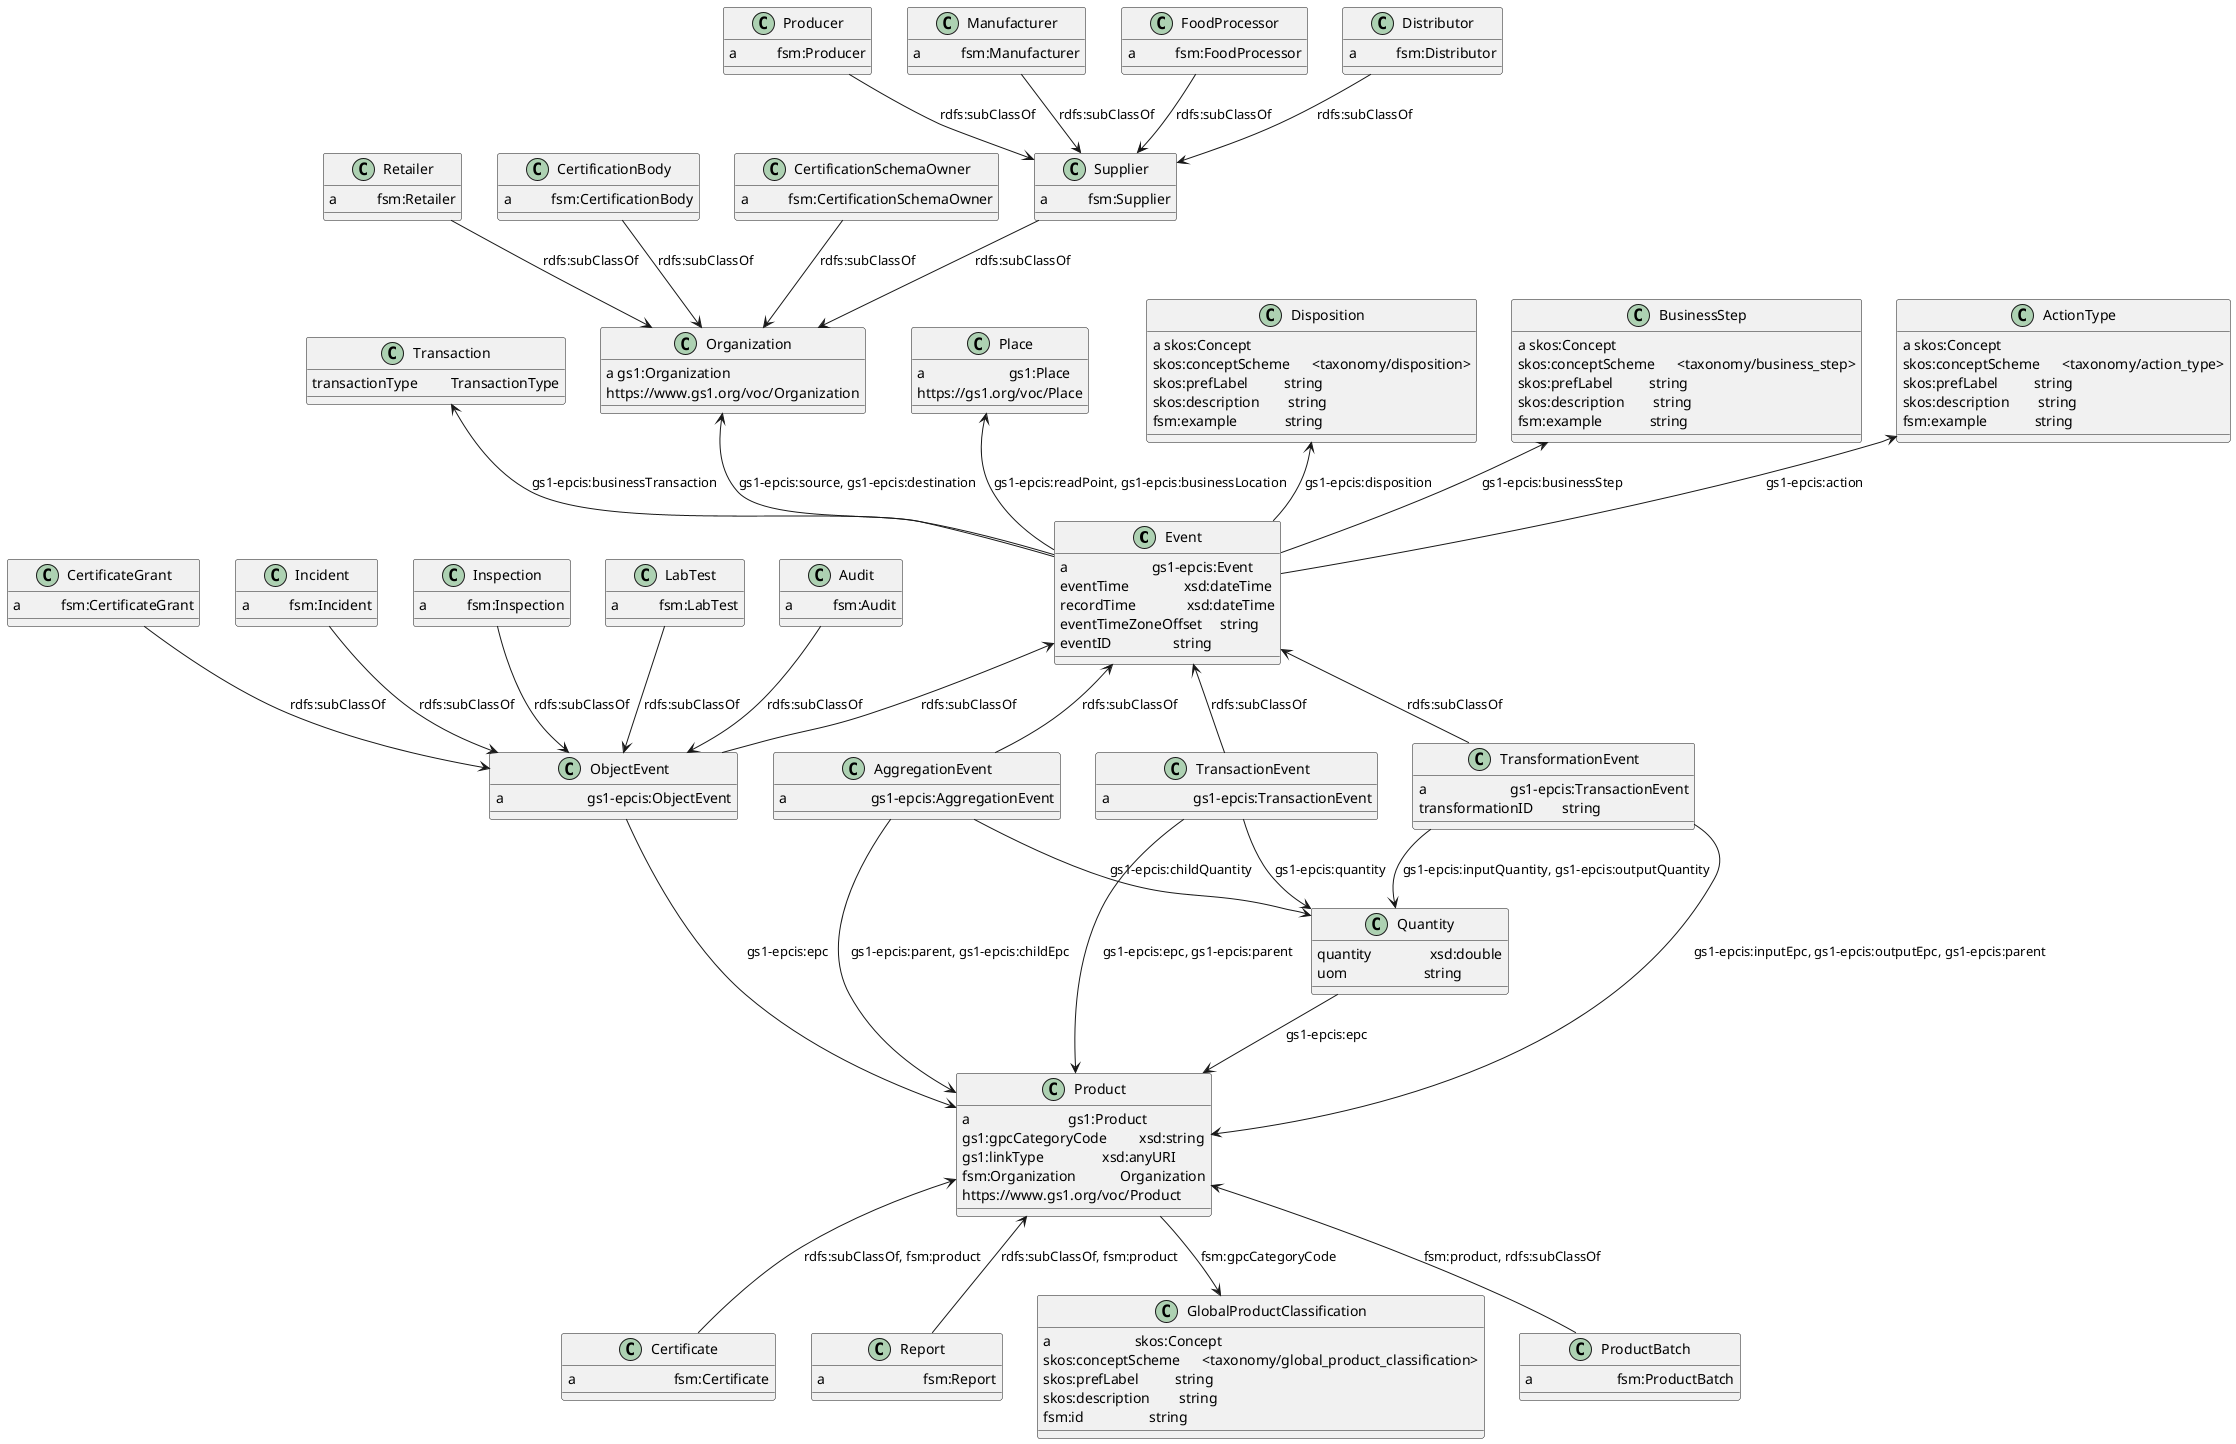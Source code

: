 @startuml

class Event {
    a                       gs1-epcis:Event 
    eventTime               xsd:dateTime
    recordTime              xsd:dateTime
    eventTimeZoneOffset     string
    eventID                 string
}

class ObjectEvent {
    a                       gs1-epcis:ObjectEvent
} 

class AggregationEvent {
    a                       gs1-epcis:AggregationEvent
} 

class TransactionEvent {
    a                       gs1-epcis:TransactionEvent
}

class TransformationEvent {
    a                       gs1-epcis:TransactionEvent
    transformationID        string
}

class Product {
    a                           gs1:Product
    gs1:gpcCategoryCode         xsd:string
    gs1:linkType                xsd:anyURI
    fsm:Organization            Organization
    https://www.gs1.org/voc/Product
}

class Organization {
    a gs1:Organization
    https://www.gs1.org/voc/Organization
}

class Transaction {
    transactionType         TransactionType
}

class Place {
    a                       gs1:Place
    https://gs1.org/voc/Place
}

class BusinessStep {
    a skos:Concept
    skos:conceptScheme      <taxonomy/business_step>
    skos:prefLabel          string
    skos:description        string
    fsm:example             string
}

class Disposition {
    a skos:Concept
    skos:conceptScheme      <taxonomy/disposition>
    skos:prefLabel          string
    skos:description        string
    fsm:example             string
}

class ActionType {
    a skos:Concept
    skos:conceptScheme      <taxonomy/action_type>
    skos:prefLabel          string
    skos:description        string
    fsm:example             string
}

class Quantity {
    quantity                xsd:double
    uom                     string
}


Event -up-> ActionType : gs1-epcis:action
Event -up-> BusinessStep : gs1-epcis:businessStep
Event -up-> Disposition : gs1-epcis:disposition
Event -up-> Place : gs1-epcis:readPoint, gs1-epcis:businessLocation
Event -up->  Organization : gs1-epcis:source, gs1-epcis:destination                  
Event -up->  Transaction : gs1-epcis:businessTransaction

ObjectEvent -->  Product : gs1-epcis:epc

AggregationEvent -->  Product : gs1-epcis:parent, gs1-epcis:childEpc
AggregationEvent -->  Quantity : gs1-epcis:childQuantity

TransactionEvent -->  Product : gs1-epcis:epc, gs1-epcis:parent
TransactionEvent -->  Quantity : gs1-epcis:quantity

TransformationEvent -->  Product : gs1-epcis:inputEpc, gs1-epcis:outputEpc, gs1-epcis:parent
TransformationEvent -->  Quantity : gs1-epcis:inputQuantity, gs1-epcis:outputQuantity

Quantity --> Product : gs1-epcis:epc

ObjectEvent -up-> Event : rdfs:subClassOf
AggregationEvent -up-> Event : rdfs:subClassOf
TransactionEvent -up-> Event : rdfs:subClassOf
TransformationEvent -up-> Event : rdfs:subClassOf

class Retailer {
    a           fsm:Retailer
}

class Producer {
    a           fsm:Producer
}

class Manufacturer {
    a           fsm:Manufacturer
}

class FoodProcessor {
    a           fsm:FoodProcessor
}

class CertificationBody {
    a           fsm:CertificationBody
}

class CertificationSchemaOwner {
    a           fsm:CertificationSchemaOwner
}

class Supplier {
    a           fsm:Supplier
}

class Incident {
    a           fsm:Incident
}

class Inspection {
    a           fsm:Inspection
}

class LabTest {
    a           fsm:LabTest
}

class Audit {
    a           fsm:Audit
}

class CertificateGrant {
    a           fsm:CertificateGrant
}

class Certificate {
    a                           fsm:Certificate
}

class Report {
    a                           fsm:Report
}

class GlobalProductClassification {
    a                       skos:Concept
    skos:conceptScheme      <taxonomy/global_product_classification>
    skos:prefLabel          string
    skos:description        string
    fsm:id                  string
}

class ProductBatch {
    a                       fsm:ProductBatch
}

Producer --> Supplier : rdfs:subClassOf
Manufacturer --> Supplier : rdfs:subClassOf
FoodProcessor --> Supplier : rdfs:subClassOf
Distributor --> Supplier : rdfs:subClassOf
Supplier --> Organization : rdfs:subClassOf
Retailer --> Organization : rdfs:subClassOf
CertificationBody --> Organization : rdfs:subClassOf
CertificationSchemaOwner --> Organization : rdfs:subClassOf

Incident --> ObjectEvent : rdfs:subClassOf
Inspection --> ObjectEvent : rdfs:subClassOf
LabTest --> ObjectEvent : rdfs:subClassOf
Audit --> ObjectEvent : rdfs:subClassOf
CertificateGrant --> ObjectEvent : rdfs:subClassOf

Certificate -up-> Product : rdfs:subClassOf, fsm:product
Report -up-> Product : rdfs:subClassOf, fsm:product
Product --> GlobalProductClassification : fsm:gpcCategoryCode

ProductBatch -up-> Product : fsm:product, rdfs:subClassOf


class Distributor {
    a           fsm:Distributor
}

@enduml
